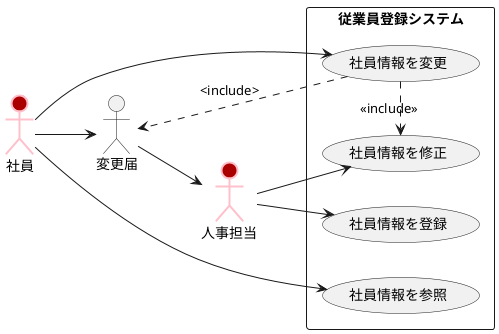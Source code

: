 @startuml ユースケース図
left to right direction
actor 社員 #AA0000;line:Pink;line.bold;
actor 人事担当 #AA0000;line:Pink;line.bold;
rectangle 従業員登録システム{
usecase 社員情報を登録
usecase 社員情報を参照
usecase 社員情報を変更
usecase 社員情報を修正
}
人事担当->社員情報を登録
人事担当-->社員情報を修正
社員---->社員情報を参照
社員-->変更届
社員-->社員情報を変更
社員情報を変更.>変更届:<include>
社員情報を変更.>社員情報を修正:<<include>>
変更届-->人事担当
@enduml